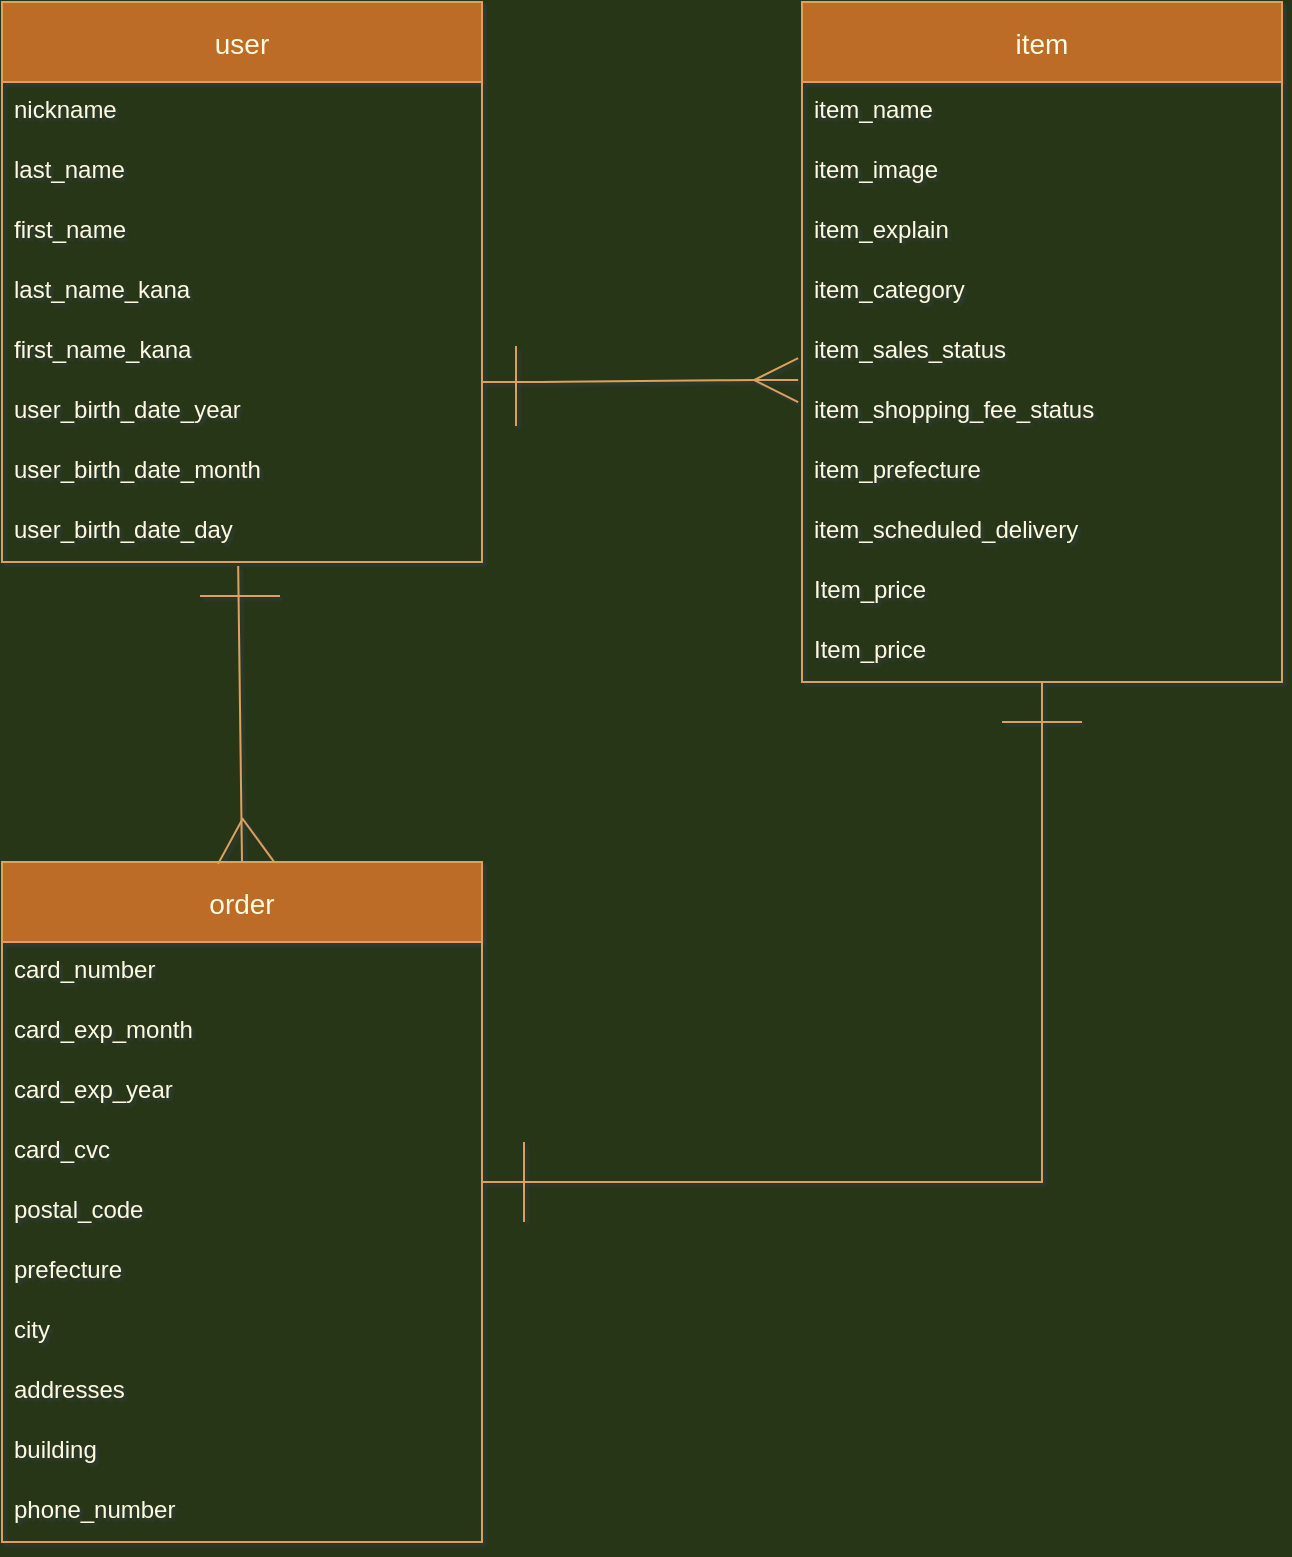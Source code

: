 <mxfile version="14.2.4" type="embed">
    <diagram id="XwJlmf2f93QP7hUauiRV" name="ページ1">
        <mxGraphModel dx="600" dy="657" grid="1" gridSize="10" guides="0" tooltips="1" connect="1" arrows="1" fold="1" page="1" pageScale="1" pageWidth="850" pageHeight="1100" background="#283618" math="0" shadow="1">
            <root>
                <mxCell id="0"/>
                <mxCell id="1" parent="0"/>
                <mxCell id="19" value="user" style="swimlane;fontStyle=0;childLayout=stackLayout;horizontal=1;startSize=40;horizontalStack=0;resizeParent=1;resizeParentMax=0;resizeLast=0;collapsible=1;marginBottom=0;align=center;fontSize=14;fillColor=#BC6C25;strokeColor=#DDA15E;fontColor=#FEFAE0;" vertex="1" parent="1">
                    <mxGeometry x="40" y="50" width="240" height="280" as="geometry"/>
                </mxCell>
                <mxCell id="20" value="nickname&#10;&#10;&#10;&#10;" style="text;strokeColor=none;fillColor=none;spacingLeft=4;spacingRight=4;overflow=hidden;rotatable=0;points=[[0,0.5],[1,0.5]];portConstraint=eastwest;fontSize=12;fontColor=#FEFAE0;" vertex="1" parent="19">
                    <mxGeometry y="40" width="240" height="30" as="geometry"/>
                </mxCell>
                <mxCell id="24" value="last_name&#10;" style="text;strokeColor=none;fillColor=none;spacingLeft=4;spacingRight=4;overflow=hidden;rotatable=0;points=[[0,0.5],[1,0.5]];portConstraint=eastwest;fontSize=12;fontColor=#FEFAE0;" vertex="1" parent="19">
                    <mxGeometry y="70" width="240" height="30" as="geometry"/>
                </mxCell>
                <mxCell id="25" value="first_name&#10;" style="text;strokeColor=none;fillColor=none;spacingLeft=4;spacingRight=4;overflow=hidden;rotatable=0;points=[[0,0.5],[1,0.5]];portConstraint=eastwest;fontSize=12;fontColor=#FEFAE0;" vertex="1" parent="19">
                    <mxGeometry y="100" width="240" height="30" as="geometry"/>
                </mxCell>
                <mxCell id="26" value="last_name_kana" style="text;strokeColor=none;fillColor=none;spacingLeft=4;spacingRight=4;overflow=hidden;rotatable=0;points=[[0,0.5],[1,0.5]];portConstraint=eastwest;fontSize=12;fontColor=#FEFAE0;" vertex="1" parent="19">
                    <mxGeometry y="130" width="240" height="30" as="geometry"/>
                </mxCell>
                <mxCell id="27" value="first_name_kana" style="text;strokeColor=none;fillColor=none;spacingLeft=4;spacingRight=4;overflow=hidden;rotatable=0;points=[[0,0.5],[1,0.5]];portConstraint=eastwest;fontSize=12;fontColor=#FEFAE0;" vertex="1" parent="19">
                    <mxGeometry y="160" width="240" height="30" as="geometry"/>
                </mxCell>
                <mxCell id="29" value="user_birth_date_year" style="text;strokeColor=none;fillColor=none;spacingLeft=4;spacingRight=4;overflow=hidden;rotatable=0;points=[[0,0.5],[1,0.5]];portConstraint=eastwest;fontSize=12;fontColor=#FEFAE0;" vertex="1" parent="19">
                    <mxGeometry y="190" width="240" height="30" as="geometry"/>
                </mxCell>
                <mxCell id="30" value="user_birth_date_month" style="text;strokeColor=none;fillColor=none;spacingLeft=4;spacingRight=4;overflow=hidden;rotatable=0;points=[[0,0.5],[1,0.5]];portConstraint=eastwest;fontSize=12;fontColor=#FEFAE0;" vertex="1" parent="19">
                    <mxGeometry y="220" width="240" height="30" as="geometry"/>
                </mxCell>
                <mxCell id="28" value="user_birth_date_day" style="text;strokeColor=none;fillColor=none;spacingLeft=4;spacingRight=4;overflow=hidden;rotatable=0;points=[[0,0.5],[1,0.5]];portConstraint=eastwest;fontSize=12;fontColor=#FEFAE0;" vertex="1" parent="19">
                    <mxGeometry y="250" width="240" height="30" as="geometry"/>
                </mxCell>
                <mxCell id="33" value="" style="edgeStyle=entityRelationEdgeStyle;fontSize=12;html=1;endArrow=ERmany;strokeColor=#DDA15E;fillColor=#BC6C25;jumpSize=15;endSize=20;startSize=20;entryX=-0.008;entryY=0.967;entryDx=0;entryDy=0;entryPerimeter=0;" edge="1" parent="1" target="14">
                    <mxGeometry width="100" height="100" relative="1" as="geometry">
                        <mxPoint x="280" y="240" as="sourcePoint"/>
                        <mxPoint x="430" y="238" as="targetPoint"/>
                    </mxGeometry>
                </mxCell>
                <mxCell id="8" value="item" style="swimlane;fontStyle=0;childLayout=stackLayout;horizontal=1;startSize=40;horizontalStack=0;resizeParent=1;resizeParentMax=0;resizeLast=0;collapsible=1;marginBottom=0;align=center;fontSize=14;fillColor=#BC6C25;strokeColor=#DDA15E;fontColor=#FEFAE0;" vertex="1" parent="1">
                    <mxGeometry x="440" y="50" width="240" height="340" as="geometry"/>
                </mxCell>
                <mxCell id="9" value="item_name" style="text;strokeColor=none;fillColor=none;spacingLeft=4;spacingRight=4;overflow=hidden;rotatable=0;points=[[0,0.5],[1,0.5]];portConstraint=eastwest;fontSize=12;fontColor=#FEFAE0;" vertex="1" parent="8">
                    <mxGeometry y="40" width="240" height="30" as="geometry"/>
                </mxCell>
                <mxCell id="10" value="item_image" style="text;strokeColor=none;fillColor=none;spacingLeft=4;spacingRight=4;overflow=hidden;rotatable=0;points=[[0,0.5],[1,0.5]];portConstraint=eastwest;fontSize=12;fontColor=#FEFAE0;" vertex="1" parent="8">
                    <mxGeometry y="70" width="240" height="30" as="geometry"/>
                </mxCell>
                <mxCell id="11" value="item_explain" style="text;strokeColor=none;fillColor=none;spacingLeft=4;spacingRight=4;overflow=hidden;rotatable=0;points=[[0,0.5],[1,0.5]];portConstraint=eastwest;fontSize=12;fontColor=#FEFAE0;" vertex="1" parent="8">
                    <mxGeometry y="100" width="240" height="30" as="geometry"/>
                </mxCell>
                <mxCell id="12" value="item_category" style="text;strokeColor=none;fillColor=none;spacingLeft=4;spacingRight=4;overflow=hidden;rotatable=0;points=[[0,0.5],[1,0.5]];portConstraint=eastwest;fontSize=12;rounded=1;fontColor=#FEFAE0;" vertex="1" parent="8">
                    <mxGeometry y="130" width="240" height="30" as="geometry"/>
                </mxCell>
                <mxCell id="14" value="item_sales_status" style="text;strokeColor=none;fillColor=none;spacingLeft=4;spacingRight=4;overflow=hidden;rotatable=0;points=[[0,0.5],[1,0.5]];portConstraint=eastwest;fontSize=12;fontColor=#FEFAE0;" vertex="1" parent="8">
                    <mxGeometry y="160" width="240" height="30" as="geometry"/>
                </mxCell>
                <mxCell id="15" value="item_shopping_fee_status&#10;" style="text;strokeColor=none;fillColor=none;spacingLeft=4;spacingRight=4;overflow=hidden;rotatable=0;points=[[0,0.5],[1,0.5]];portConstraint=eastwest;fontSize=12;fontColor=#FEFAE0;" vertex="1" parent="8">
                    <mxGeometry y="190" width="240" height="30" as="geometry"/>
                </mxCell>
                <mxCell id="16" value="item_prefecture" style="text;strokeColor=none;fillColor=none;spacingLeft=4;spacingRight=4;overflow=hidden;rotatable=0;points=[[0,0.5],[1,0.5]];portConstraint=eastwest;fontSize=12;fontColor=#FEFAE0;" vertex="1" parent="8">
                    <mxGeometry y="220" width="240" height="30" as="geometry"/>
                </mxCell>
                <mxCell id="17" value="item_scheduled_delivery" style="text;strokeColor=none;fillColor=none;spacingLeft=4;spacingRight=4;overflow=hidden;rotatable=0;points=[[0,0.5],[1,0.5]];portConstraint=eastwest;fontSize=12;fontColor=#FEFAE0;" vertex="1" parent="8">
                    <mxGeometry y="250" width="240" height="30" as="geometry"/>
                </mxCell>
                <mxCell id="34" value="Item_price&#10;" style="text;strokeColor=none;fillColor=none;spacingLeft=4;spacingRight=4;overflow=hidden;rotatable=0;points=[[0,0.5],[1,0.5]];portConstraint=eastwest;fontSize=12;fontColor=#FEFAE0;" vertex="1" parent="8">
                    <mxGeometry y="280" width="240" height="30" as="geometry"/>
                </mxCell>
                <mxCell id="18" value="Item_price&#10;" style="text;strokeColor=none;fillColor=none;spacingLeft=4;spacingRight=4;overflow=hidden;rotatable=0;points=[[0,0.5],[1,0.5]];portConstraint=eastwest;fontSize=12;fontColor=#FEFAE0;" vertex="1" parent="8">
                    <mxGeometry y="310" width="240" height="30" as="geometry"/>
                </mxCell>
                <mxCell id="35" value="order" style="swimlane;fontStyle=0;childLayout=stackLayout;horizontal=1;startSize=40;horizontalStack=0;resizeParent=1;resizeParentMax=0;resizeLast=0;collapsible=1;marginBottom=0;align=center;fontSize=14;fillColor=#BC6C25;strokeColor=#DDA15E;fontColor=#FEFAE0;" vertex="1" parent="1">
                    <mxGeometry x="40" y="480" width="240" height="340" as="geometry"/>
                </mxCell>
                <mxCell id="36" value="card_number" style="text;strokeColor=none;fillColor=none;spacingLeft=4;spacingRight=4;overflow=hidden;rotatable=0;points=[[0,0.5],[1,0.5]];portConstraint=eastwest;fontSize=12;fontColor=#FEFAE0;" vertex="1" parent="35">
                    <mxGeometry y="40" width="240" height="30" as="geometry"/>
                </mxCell>
                <mxCell id="37" value="card_exp_month" style="text;strokeColor=none;fillColor=none;spacingLeft=4;spacingRight=4;overflow=hidden;rotatable=0;points=[[0,0.5],[1,0.5]];portConstraint=eastwest;fontSize=12;fontColor=#FEFAE0;" vertex="1" parent="35">
                    <mxGeometry y="70" width="240" height="30" as="geometry"/>
                </mxCell>
                <mxCell id="38" value="card_exp_year" style="text;strokeColor=none;fillColor=none;spacingLeft=4;spacingRight=4;overflow=hidden;rotatable=0;points=[[0,0.5],[1,0.5]];portConstraint=eastwest;fontSize=12;fontColor=#FEFAE0;" vertex="1" parent="35">
                    <mxGeometry y="100" width="240" height="30" as="geometry"/>
                </mxCell>
                <mxCell id="39" value="card_cvc" style="text;strokeColor=none;fillColor=none;spacingLeft=4;spacingRight=4;overflow=hidden;rotatable=0;points=[[0,0.5],[1,0.5]];portConstraint=eastwest;fontSize=12;fontColor=#FEFAE0;" vertex="1" parent="35">
                    <mxGeometry y="130" width="240" height="30" as="geometry"/>
                </mxCell>
                <mxCell id="40" value="postal_code" style="text;strokeColor=none;fillColor=none;spacingLeft=4;spacingRight=4;overflow=hidden;rotatable=0;points=[[0,0.5],[1,0.5]];portConstraint=eastwest;fontSize=12;fontColor=#FEFAE0;" vertex="1" parent="35">
                    <mxGeometry y="160" width="240" height="30" as="geometry"/>
                </mxCell>
                <mxCell id="41" value="prefecture" style="text;strokeColor=none;fillColor=none;spacingLeft=4;spacingRight=4;overflow=hidden;rotatable=0;points=[[0,0.5],[1,0.5]];portConstraint=eastwest;fontSize=12;fontColor=#FEFAE0;" vertex="1" parent="35">
                    <mxGeometry y="190" width="240" height="30" as="geometry"/>
                </mxCell>
                <mxCell id="42" value="city" style="text;strokeColor=none;fillColor=none;spacingLeft=4;spacingRight=4;overflow=hidden;rotatable=0;points=[[0,0.5],[1,0.5]];portConstraint=eastwest;fontSize=12;fontColor=#FEFAE0;" vertex="1" parent="35">
                    <mxGeometry y="220" width="240" height="30" as="geometry"/>
                </mxCell>
                <mxCell id="46" value="addresses&#10;" style="text;strokeColor=none;fillColor=none;spacingLeft=4;spacingRight=4;overflow=hidden;rotatable=0;points=[[0,0.5],[1,0.5]];portConstraint=eastwest;fontSize=12;fontColor=#FEFAE0;" vertex="1" parent="35">
                    <mxGeometry y="250" width="240" height="30" as="geometry"/>
                </mxCell>
                <mxCell id="45" value="building" style="text;strokeColor=none;fillColor=none;spacingLeft=4;spacingRight=4;overflow=hidden;rotatable=0;points=[[0,0.5],[1,0.5]];portConstraint=eastwest;fontSize=12;fontColor=#FEFAE0;" vertex="1" parent="35">
                    <mxGeometry y="280" width="240" height="30" as="geometry"/>
                </mxCell>
                <mxCell id="44" value="phone_number" style="text;strokeColor=none;fillColor=none;spacingLeft=4;spacingRight=4;overflow=hidden;rotatable=0;points=[[0,0.5],[1,0.5]];portConstraint=eastwest;fontSize=12;fontColor=#FEFAE0;" vertex="1" parent="35">
                    <mxGeometry y="310" width="240" height="30" as="geometry"/>
                </mxCell>
                <mxCell id="51" value="" style="endArrow=none;html=1;rounded=0;strokeColor=#DDA15E;fillColor=#BC6C25;fontColor=#FEFAE0;exitX=0.5;exitY=1.033;exitDx=0;exitDy=0;exitPerimeter=0;" edge="1" parent="1">
                    <mxGeometry relative="1" as="geometry">
                        <mxPoint x="560" y="390" as="sourcePoint"/>
                        <mxPoint x="560" y="640" as="targetPoint"/>
                        <Array as="points">
                            <mxPoint x="560" y="640"/>
                            <mxPoint x="280" y="640"/>
                        </Array>
                    </mxGeometry>
                </mxCell>
                <mxCell id="52" value="" style="endArrow=none;html=1;rounded=0;strokeColor=#DDA15E;fillColor=#BC6C25;fontColor=#FEFAE0;" edge="1" parent="1">
                    <mxGeometry relative="1" as="geometry">
                        <mxPoint x="139" y="347" as="sourcePoint"/>
                        <mxPoint x="179" y="347" as="targetPoint"/>
                    </mxGeometry>
                </mxCell>
                <mxCell id="53" value="" style="endArrow=none;html=1;rounded=0;strokeColor=#DDA15E;fillColor=#BC6C25;fontColor=#FEFAE0;" edge="1" parent="1">
                    <mxGeometry relative="1" as="geometry">
                        <mxPoint x="297" y="262" as="sourcePoint"/>
                        <mxPoint x="297" y="222" as="targetPoint"/>
                    </mxGeometry>
                </mxCell>
                <mxCell id="54" value="" style="endArrow=none;html=1;rounded=0;strokeColor=#DDA15E;fillColor=#BC6C25;fontColor=#FEFAE0;" edge="1" parent="1">
                    <mxGeometry relative="1" as="geometry">
                        <mxPoint x="540" y="410" as="sourcePoint"/>
                        <mxPoint x="580" y="410" as="targetPoint"/>
                        <Array as="points"/>
                    </mxGeometry>
                </mxCell>
                <mxCell id="55" value="" style="endArrow=none;html=1;rounded=0;strokeColor=#DDA15E;fillColor=#BC6C25;fontColor=#FEFAE0;" edge="1" parent="1">
                    <mxGeometry relative="1" as="geometry">
                        <mxPoint x="301" y="620" as="sourcePoint"/>
                        <mxPoint x="301" y="650" as="targetPoint"/>
                        <Array as="points">
                            <mxPoint x="301" y="620"/>
                            <mxPoint x="301" y="660"/>
                        </Array>
                    </mxGeometry>
                </mxCell>
                <mxCell id="56" value="" style="endArrow=none;html=1;rounded=0;strokeColor=#DDA15E;fillColor=#BC6C25;fontColor=#FEFAE0;exitX=0.492;exitY=1.067;exitDx=0;exitDy=0;exitPerimeter=0;entryX=0.5;entryY=0;entryDx=0;entryDy=0;" edge="1" parent="1" source="28" target="35">
                    <mxGeometry relative="1" as="geometry">
                        <mxPoint x="140" y="460" as="sourcePoint"/>
                        <mxPoint x="180" y="460" as="targetPoint"/>
                        <Array as="points"/>
                    </mxGeometry>
                </mxCell>
                <mxCell id="60" value="" style="endArrow=none;html=1;rounded=0;strokeColor=#DDA15E;fillColor=#BC6C25;fontColor=#FEFAE0;exitX=0.567;exitY=0;exitDx=0;exitDy=0;exitPerimeter=0;" edge="1" parent="1" source="35">
                    <mxGeometry relative="1" as="geometry">
                        <mxPoint x="140" y="448" as="sourcePoint"/>
                        <mxPoint x="160" y="458" as="targetPoint"/>
                    </mxGeometry>
                </mxCell>
                <mxCell id="61" value="" style="endArrow=none;html=1;rounded=0;strokeColor=#DDA15E;fillColor=#BC6C25;fontColor=#FEFAE0;exitX=0.45;exitY=0.003;exitDx=0;exitDy=0;exitPerimeter=0;" edge="1" parent="1" source="35">
                    <mxGeometry relative="1" as="geometry">
                        <mxPoint x="120" y="459" as="sourcePoint"/>
                        <mxPoint x="160" y="459" as="targetPoint"/>
                    </mxGeometry>
                </mxCell>
            </root>
        </mxGraphModel>
    </diagram>
</mxfile>